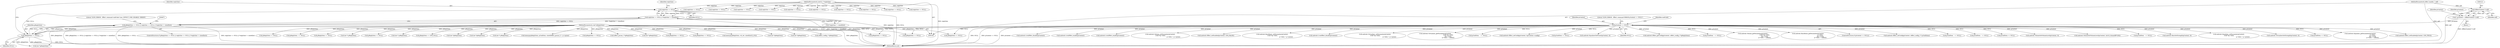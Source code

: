digraph "0_Android_aeea52da00d210587fb3ed895de3d5f2e0264c88_4@pointer" {
"1000854" [label="(Call,replySize == NULL)"];
"1000114" [label="(MethodParameterIn,uint32_t *replySize)"];
"1000850" [label="(Call,pReplyData == NULL)"];
"1000115" [label="(MethodParameterIn,void *pReplyData)"];
"1000153" [label="(Call,pContext == NULL)"];
"1000118" [label="(Call,* pContext = (EffectContext *) self)"];
"1000120" [label="(Call,(EffectContext *) self)"];
"1000110" [label="(MethodParameterIn,effect_handle_t  self)"];
"1000853" [label="(Call,replySize == NULL || *replySize != sizeof(int))"];
"1000849" [label="(Call,pReplyData == NULL || replySize == NULL || *replySize != sizeof(int))"];
"1000711" [label="(Call,replySize == NULL)"];
"1000349" [label="(Call,replySize == NULL)"];
"1000257" [label="(Call,replySize == NULL)"];
"1000273" [label="(Call,(int *) pReplyData)"];
"1000212" [label="(Call,android::VirtualizerSetStrength(pContext, 0))"];
"1000695" [label="(Call,pCmdData == NULL)"];
"1000118" [label="(Call,* pContext = (EffectContext *) self)"];
"1000855" [label="(Identifier,replySize)"];
"1000460" [label="(Call,android::Equalizer_getParameter(pContext,\n                                                             p->data,\n                                                             &p->vsize,\n                                                             p->data + voffset))"];
"1001101" [label="(Call,pReplyData == LVM_NULL)"];
"1000843" [label="(Call,android::Effect_setEnabled(pContext, LVM_TRUE))"];
"1000950" [label="(Call,android::LvmEffect_disable(pContext))"];
"1000850" [label="(Call,pReplyData == NULL)"];
"1000982" [label="(Call,android::LvmEffect_enable(pContext))"];
"1000116" [label="(Block,)"];
"1000634" [label="(Call,replySize == NULL)"];
"1000578" [label="(Call,(int *)pReplyData)"];
"1000115" [label="(MethodParameterIn,void *pReplyData)"];
"1000154" [label="(Identifier,pContext)"];
"1000114" [label="(MethodParameterIn,uint32_t *replySize)"];
"1001068" [label="(Call,android::LvmEffect_enable(pContext))"];
"1000669" [label="(Call,(int *)pReplyData)"];
"1000234" [label="(Call,(int *) pReplyData)"];
"1000800" [label="(Call,android::Volume_setParameter(pContext,\n (void *)p->data,\n                                                                 p->data + p->psize))"];
"1000873" [label="(Call,android::Effect_setEnabled(pContext, LVM_FALSE))"];
"1000581" [label="(Call,android::BassBoost_setParameter(pContext,\n (void *)p->data,\n                                                                    p->data + p->psize))"];
"1000367" [label="(Call,memcpy(pReplyData, pCmdData, sizeof(effect_param_t) + p->psize))"];
"1001036" [label="(Call,android::LvmEffect_disable(pContext))"];
"1000120" [label="(Call,(EffectContext *) self)"];
"1000119" [label="(Identifier,pContext)"];
"1000672" [label="(Call,android::Virtualizer_setParameter(pContext,\n (void *)p->data,\n                                                                       p->data + p->psize))"];
"1000848" [label="(ControlStructure,if (pReplyData == NULL || replySize == NULL || *replySize != sizeof(int)))"];
"1000853" [label="(Call,replySize == NULL || *replySize != sizeof(int))"];
"1000707" [label="(Call,pReplyData == NULL)"];
"1000433" [label="(Call,android::Virtualizer_getParameter(pContext,\n                                                               (void *)p->data,\n                                                               &p->vsize,\n                                                               p->data + voffset))"];
"1000168" [label="(Call,pReplyData == NULL)"];
"1000852" [label="(Identifier,NULL)"];
"1000244" [label="(Call,pCmdData    == NULL)"];
"1000378" [label="(Call,(effect_param_t *)pReplyData)"];
"1000797" [label="(Call,(int *)pReplyData)"];
"1000310" [label="(Call,android::Effect_setConfig(pContext, &pContext->config))"];
"1000854" [label="(Call,replySize == NULL)"];
"1000849" [label="(Call,pReplyData == NULL || replySize == NULL || *replySize != sizeof(int))"];
"1000285" [label="(Call,pReplyData == NULL)"];
"1000859" [label="(Identifier,replySize)"];
"1001108" [label="(Call,pCmdData == NULL)"];
"1000870" [label="(Call,(int *)pReplyData)"];
"1000771" [label="(Call,pReplyData == NULL)"];
"1000345" [label="(Call,pReplyData == NULL)"];
"1000122" [label="(Identifier,self)"];
"1001193" [label="(Call,memcpy(pReplyData, vol_ret, sizeof(int32_t)*2))"];
"1000222" [label="(Call,android::EqualizerSetPreset(pContext, 0))"];
"1000840" [label="(Call,(int *)pReplyData)"];
"1000155" [label="(Identifier,NULL)"];
"1000303" [label="(Call,android::Effect_getConfig(pContext, (effect_config_t *)pReplyData))"];
"1000604" [label="(Call,pCmdData   == NULL)"];
"1000485" [label="(Call,android::Volume_getParameter(pContext,\n                                                          (void *)p->data,\n                                                          &p->vsize,\n                                                          p->data + voffset))"];
"1000856" [label="(Identifier,NULL)"];
"1000733" [label="(Call,(int *)pReplyData)"];
"1000110" [label="(MethodParameterIn,effect_handle_t  self)"];
"1000305" [label="(Call,(effect_config_t *)pReplyData)"];
"1000289" [label="(Call,replySize == NULL)"];
"1000153" [label="(Call,pContext == NULL)"];
"1000539" [label="(Call,pReplyData == NULL)"];
"1000127" [label="(Identifier,pContext)"];
"1000864" [label="(Literal,\"\tLVM_ERROR : Effect_command cmdCode Case: EFFECT_CMD_DISABLE: ERROR\")"];
"1000253" [label="(Call,pReplyData  == NULL)"];
"1001260" [label="(MethodReturn,int)"];
"1000408" [label="(Call,android::BassBoost_getParameter(pContext,\n                                                             p->data,\n                                                             &p->vsize,\n                                                             p->data + voffset))"];
"1000152" [label="(ControlStructure,if (pContext == NULL))"];
"1000276" [label="(Call,android::Effect_setConfig(pContext, (effect_config_t *) pCmdData))"];
"1000524" [label="(Call,pCmdData   == NULL)"];
"1000543" [label="(Call,replySize == NULL)"];
"1000158" [label="(Literal,\"\tLVM_ERROR : Effect_command ERROR pContext == NULL\")"];
"1001119" [label="(Call,pReplyData == NULL)"];
"1000759" [label="(Call,pCmdData   == NULL)"];
"1000327" [label="(Call,pCmdData == NULL)"];
"1000857" [label="(Call,*replySize != sizeof(int))"];
"1000191" [label="(Call,(int *) pReplyData)"];
"1000775" [label="(Call,replySize == NULL)"];
"1000851" [label="(Identifier,pReplyData)"];
"1000824" [label="(Call,replySize == NULL)"];
"1000820" [label="(Call,pReplyData == NULL)"];
"1000237" [label="(Call,android::VolumeSetVolumeLevel(pContext, 0))"];
"1001200" [label="(Call,android::VolumeSetVolumeLevel(pContext, (int16_t)(maxdB*100)))"];
"1000630" [label="(Call,pReplyData == NULL)"];
"1001123" [label="(Call,replySize == NULL)"];
"1000163" [label="(Identifier,cmdCode)"];
"1000882" [label="(Call,pCmdData   == NULL)"];
"1000202" [label="(Call,android::BassSetStrength(pContext, 0))"];
"1000736" [label="(Call,android::Equalizer_setParameter(pContext,\n (void *)p->data,\n                                                                     p->data + p->psize))"];
"1000172" [label="(Call,replySize == NULL)"];
"1000854" -> "1000853"  [label="AST: "];
"1000854" -> "1000856"  [label="CFG: "];
"1000855" -> "1000854"  [label="AST: "];
"1000856" -> "1000854"  [label="AST: "];
"1000859" -> "1000854"  [label="CFG: "];
"1000853" -> "1000854"  [label="CFG: "];
"1000854" -> "1001260"  [label="DDG: replySize"];
"1000854" -> "1001260"  [label="DDG: NULL"];
"1000854" -> "1000853"  [label="DDG: replySize"];
"1000854" -> "1000853"  [label="DDG: NULL"];
"1000114" -> "1000854"  [label="DDG: replySize"];
"1000850" -> "1000854"  [label="DDG: NULL"];
"1000114" -> "1000109"  [label="AST: "];
"1000114" -> "1001260"  [label="DDG: replySize"];
"1000114" -> "1000172"  [label="DDG: replySize"];
"1000114" -> "1000257"  [label="DDG: replySize"];
"1000114" -> "1000289"  [label="DDG: replySize"];
"1000114" -> "1000349"  [label="DDG: replySize"];
"1000114" -> "1000543"  [label="DDG: replySize"];
"1000114" -> "1000634"  [label="DDG: replySize"];
"1000114" -> "1000711"  [label="DDG: replySize"];
"1000114" -> "1000775"  [label="DDG: replySize"];
"1000114" -> "1000824"  [label="DDG: replySize"];
"1000114" -> "1001123"  [label="DDG: replySize"];
"1000850" -> "1000849"  [label="AST: "];
"1000850" -> "1000852"  [label="CFG: "];
"1000851" -> "1000850"  [label="AST: "];
"1000852" -> "1000850"  [label="AST: "];
"1000855" -> "1000850"  [label="CFG: "];
"1000849" -> "1000850"  [label="CFG: "];
"1000850" -> "1001260"  [label="DDG: pReplyData"];
"1000850" -> "1001260"  [label="DDG: NULL"];
"1000850" -> "1000849"  [label="DDG: pReplyData"];
"1000850" -> "1000849"  [label="DDG: NULL"];
"1000115" -> "1000850"  [label="DDG: pReplyData"];
"1000153" -> "1000850"  [label="DDG: NULL"];
"1000850" -> "1000870"  [label="DDG: pReplyData"];
"1000115" -> "1000109"  [label="AST: "];
"1000115" -> "1001260"  [label="DDG: pReplyData"];
"1000115" -> "1000168"  [label="DDG: pReplyData"];
"1000115" -> "1000191"  [label="DDG: pReplyData"];
"1000115" -> "1000234"  [label="DDG: pReplyData"];
"1000115" -> "1000253"  [label="DDG: pReplyData"];
"1000115" -> "1000273"  [label="DDG: pReplyData"];
"1000115" -> "1000285"  [label="DDG: pReplyData"];
"1000115" -> "1000305"  [label="DDG: pReplyData"];
"1000115" -> "1000345"  [label="DDG: pReplyData"];
"1000115" -> "1000367"  [label="DDG: pReplyData"];
"1000115" -> "1000378"  [label="DDG: pReplyData"];
"1000115" -> "1000539"  [label="DDG: pReplyData"];
"1000115" -> "1000578"  [label="DDG: pReplyData"];
"1000115" -> "1000630"  [label="DDG: pReplyData"];
"1000115" -> "1000669"  [label="DDG: pReplyData"];
"1000115" -> "1000707"  [label="DDG: pReplyData"];
"1000115" -> "1000733"  [label="DDG: pReplyData"];
"1000115" -> "1000771"  [label="DDG: pReplyData"];
"1000115" -> "1000797"  [label="DDG: pReplyData"];
"1000115" -> "1000820"  [label="DDG: pReplyData"];
"1000115" -> "1000840"  [label="DDG: pReplyData"];
"1000115" -> "1000870"  [label="DDG: pReplyData"];
"1000115" -> "1001101"  [label="DDG: pReplyData"];
"1000115" -> "1001119"  [label="DDG: pReplyData"];
"1000115" -> "1001193"  [label="DDG: pReplyData"];
"1000153" -> "1000152"  [label="AST: "];
"1000153" -> "1000155"  [label="CFG: "];
"1000154" -> "1000153"  [label="AST: "];
"1000155" -> "1000153"  [label="AST: "];
"1000158" -> "1000153"  [label="CFG: "];
"1000163" -> "1000153"  [label="CFG: "];
"1000153" -> "1001260"  [label="DDG: NULL"];
"1000153" -> "1001260"  [label="DDG: pContext == NULL"];
"1000153" -> "1001260"  [label="DDG: pContext"];
"1000118" -> "1000153"  [label="DDG: pContext"];
"1000153" -> "1000168"  [label="DDG: NULL"];
"1000153" -> "1000202"  [label="DDG: pContext"];
"1000153" -> "1000212"  [label="DDG: pContext"];
"1000153" -> "1000222"  [label="DDG: pContext"];
"1000153" -> "1000237"  [label="DDG: pContext"];
"1000153" -> "1000244"  [label="DDG: NULL"];
"1000153" -> "1000276"  [label="DDG: pContext"];
"1000153" -> "1000285"  [label="DDG: NULL"];
"1000153" -> "1000303"  [label="DDG: pContext"];
"1000153" -> "1000310"  [label="DDG: pContext"];
"1000153" -> "1000327"  [label="DDG: NULL"];
"1000153" -> "1000408"  [label="DDG: pContext"];
"1000153" -> "1000433"  [label="DDG: pContext"];
"1000153" -> "1000460"  [label="DDG: pContext"];
"1000153" -> "1000485"  [label="DDG: pContext"];
"1000153" -> "1000524"  [label="DDG: NULL"];
"1000153" -> "1000581"  [label="DDG: pContext"];
"1000153" -> "1000604"  [label="DDG: NULL"];
"1000153" -> "1000672"  [label="DDG: pContext"];
"1000153" -> "1000695"  [label="DDG: NULL"];
"1000153" -> "1000736"  [label="DDG: pContext"];
"1000153" -> "1000759"  [label="DDG: NULL"];
"1000153" -> "1000800"  [label="DDG: pContext"];
"1000153" -> "1000820"  [label="DDG: NULL"];
"1000153" -> "1000843"  [label="DDG: pContext"];
"1000153" -> "1000873"  [label="DDG: pContext"];
"1000153" -> "1000882"  [label="DDG: NULL"];
"1000153" -> "1000950"  [label="DDG: pContext"];
"1000153" -> "1000982"  [label="DDG: pContext"];
"1000153" -> "1001036"  [label="DDG: pContext"];
"1000153" -> "1001068"  [label="DDG: pContext"];
"1000153" -> "1001108"  [label="DDG: NULL"];
"1000153" -> "1001200"  [label="DDG: pContext"];
"1000118" -> "1000116"  [label="AST: "];
"1000118" -> "1000120"  [label="CFG: "];
"1000119" -> "1000118"  [label="AST: "];
"1000120" -> "1000118"  [label="AST: "];
"1000127" -> "1000118"  [label="CFG: "];
"1000118" -> "1001260"  [label="DDG: (EffectContext *) self"];
"1000120" -> "1000118"  [label="DDG: self"];
"1000120" -> "1000122"  [label="CFG: "];
"1000121" -> "1000120"  [label="AST: "];
"1000122" -> "1000120"  [label="AST: "];
"1000120" -> "1001260"  [label="DDG: self"];
"1000110" -> "1000120"  [label="DDG: self"];
"1000110" -> "1000109"  [label="AST: "];
"1000110" -> "1001260"  [label="DDG: self"];
"1000853" -> "1000849"  [label="AST: "];
"1000853" -> "1000857"  [label="CFG: "];
"1000857" -> "1000853"  [label="AST: "];
"1000849" -> "1000853"  [label="CFG: "];
"1000853" -> "1001260"  [label="DDG: *replySize != sizeof(int)"];
"1000853" -> "1001260"  [label="DDG: replySize == NULL"];
"1000853" -> "1000849"  [label="DDG: replySize == NULL"];
"1000853" -> "1000849"  [label="DDG: *replySize != sizeof(int)"];
"1000857" -> "1000853"  [label="DDG: *replySize"];
"1000849" -> "1000848"  [label="AST: "];
"1000864" -> "1000849"  [label="CFG: "];
"1000871" -> "1000849"  [label="CFG: "];
"1000849" -> "1001260"  [label="DDG: pReplyData == NULL || replySize == NULL || *replySize != sizeof(int)"];
"1000849" -> "1001260"  [label="DDG: pReplyData == NULL"];
"1000849" -> "1001260"  [label="DDG: replySize == NULL || *replySize != sizeof(int)"];
}
